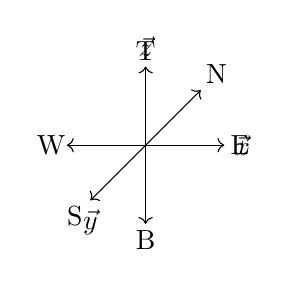 \begin{tikzpicture}

    \draw[<->] (-1,0)--(1,0);
    \draw[<->] (0,-1)--(0,1);
    \draw[<->] (-0.7,-0.7)--(0.7,0.7);

    \node[below] at (-0.7,-0.7) {$\vec{y}$};
    \node[above] at (0, 1) {$\vec{z}$};
    \node[right] at (1, 0) {$\vec{x}$};

    \node at (1.2, 0) {E};
    \node at (-1.2, 0) {W};
    \node at (0, 1.2) {T};
    \node at (0, -1.2) {B};
    \node at (0.9, 0.9) {N};
    \node at (-0.9, -0.9) {S};
\end{tikzpicture}
